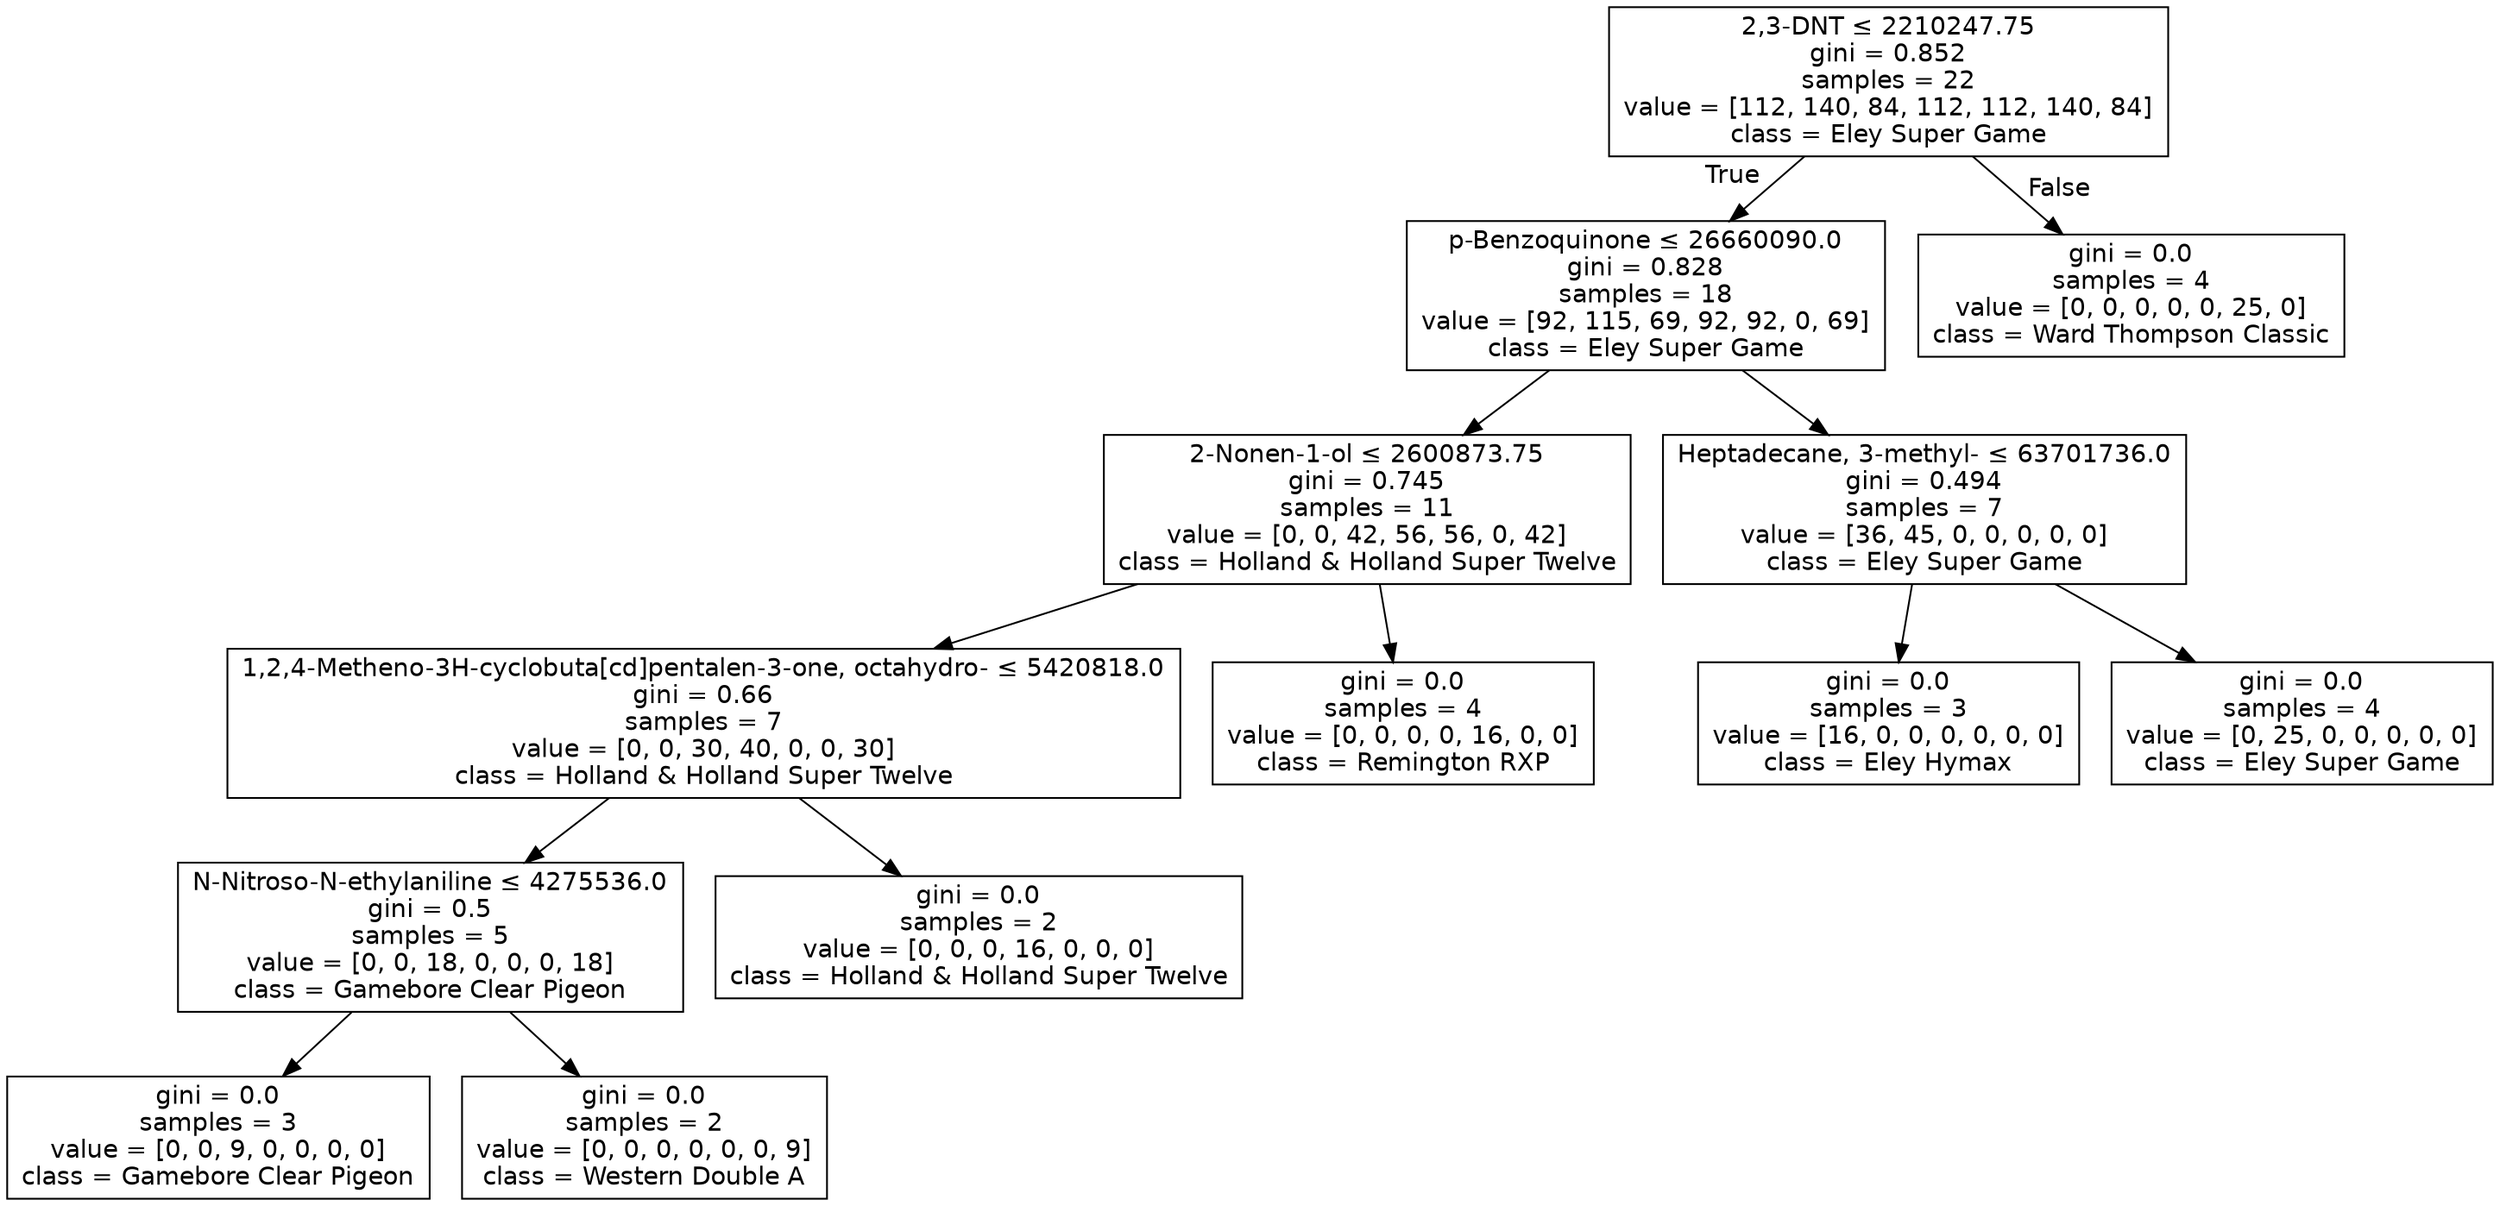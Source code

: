 digraph Tree {
node [shape=box, fontname="helvetica"] ;
edge [fontname="helvetica"] ;
0 [label=<2,3-DNT &le; 2210247.75<br/>gini = 0.852<br/>samples = 22<br/>value = [112, 140, 84, 112, 112, 140, 84]<br/>class = Eley Super Game>] ;
1 [label=<p-Benzoquinone &le; 26660090.0<br/>gini = 0.828<br/>samples = 18<br/>value = [92, 115, 69, 92, 92, 0, 69]<br/>class = Eley Super Game>] ;
0 -> 1 [labeldistance=2.5, labelangle=45, headlabel="True"] ;
2 [label=<2-Nonen-1-ol &le; 2600873.75<br/>gini = 0.745<br/>samples = 11<br/>value = [0, 0, 42, 56, 56, 0, 42]<br/>class = Holland &amp; Holland Super Twelve>] ;
1 -> 2 ;
3 [label=<1,2,4-Metheno-3H-cyclobuta[cd]pentalen-3-one, octahydro- &le; 5420818.0<br/>gini = 0.66<br/>samples = 7<br/>value = [0, 0, 30, 40, 0, 0, 30]<br/>class = Holland &amp; Holland Super Twelve>] ;
2 -> 3 ;
4 [label=<N-Nitroso-N-ethylaniline &le; 4275536.0<br/>gini = 0.5<br/>samples = 5<br/>value = [0, 0, 18, 0, 0, 0, 18]<br/>class = Gamebore Clear Pigeon>] ;
3 -> 4 ;
5 [label=<gini = 0.0<br/>samples = 3<br/>value = [0, 0, 9, 0, 0, 0, 0]<br/>class = Gamebore Clear Pigeon>] ;
4 -> 5 ;
6 [label=<gini = 0.0<br/>samples = 2<br/>value = [0, 0, 0, 0, 0, 0, 9]<br/>class = Western Double A>] ;
4 -> 6 ;
7 [label=<gini = 0.0<br/>samples = 2<br/>value = [0, 0, 0, 16, 0, 0, 0]<br/>class = Holland &amp; Holland Super Twelve>] ;
3 -> 7 ;
8 [label=<gini = 0.0<br/>samples = 4<br/>value = [0, 0, 0, 0, 16, 0, 0]<br/>class = Remington RXP>] ;
2 -> 8 ;
9 [label=<Heptadecane, 3-methyl- &le; 63701736.0<br/>gini = 0.494<br/>samples = 7<br/>value = [36, 45, 0, 0, 0, 0, 0]<br/>class = Eley Super Game>] ;
1 -> 9 ;
10 [label=<gini = 0.0<br/>samples = 3<br/>value = [16, 0, 0, 0, 0, 0, 0]<br/>class = Eley Hymax>] ;
9 -> 10 ;
11 [label=<gini = 0.0<br/>samples = 4<br/>value = [0, 25, 0, 0, 0, 0, 0]<br/>class = Eley Super Game>] ;
9 -> 11 ;
12 [label=<gini = 0.0<br/>samples = 4<br/>value = [0, 0, 0, 0, 0, 25, 0]<br/>class = Ward Thompson Classic>] ;
0 -> 12 [labeldistance=2.5, labelangle=-45, headlabel="False"] ;
}
